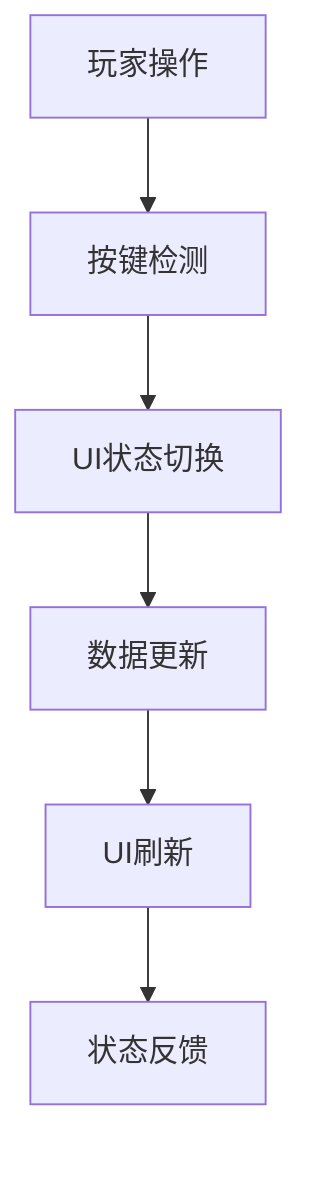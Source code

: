 graph TD
    A[玩家操作] --> B[按键检测]
    B --> C[UI状态切换]
    C --> D[数据更新]
    D --> E[UI刷新]
    E --> F[状态反馈]